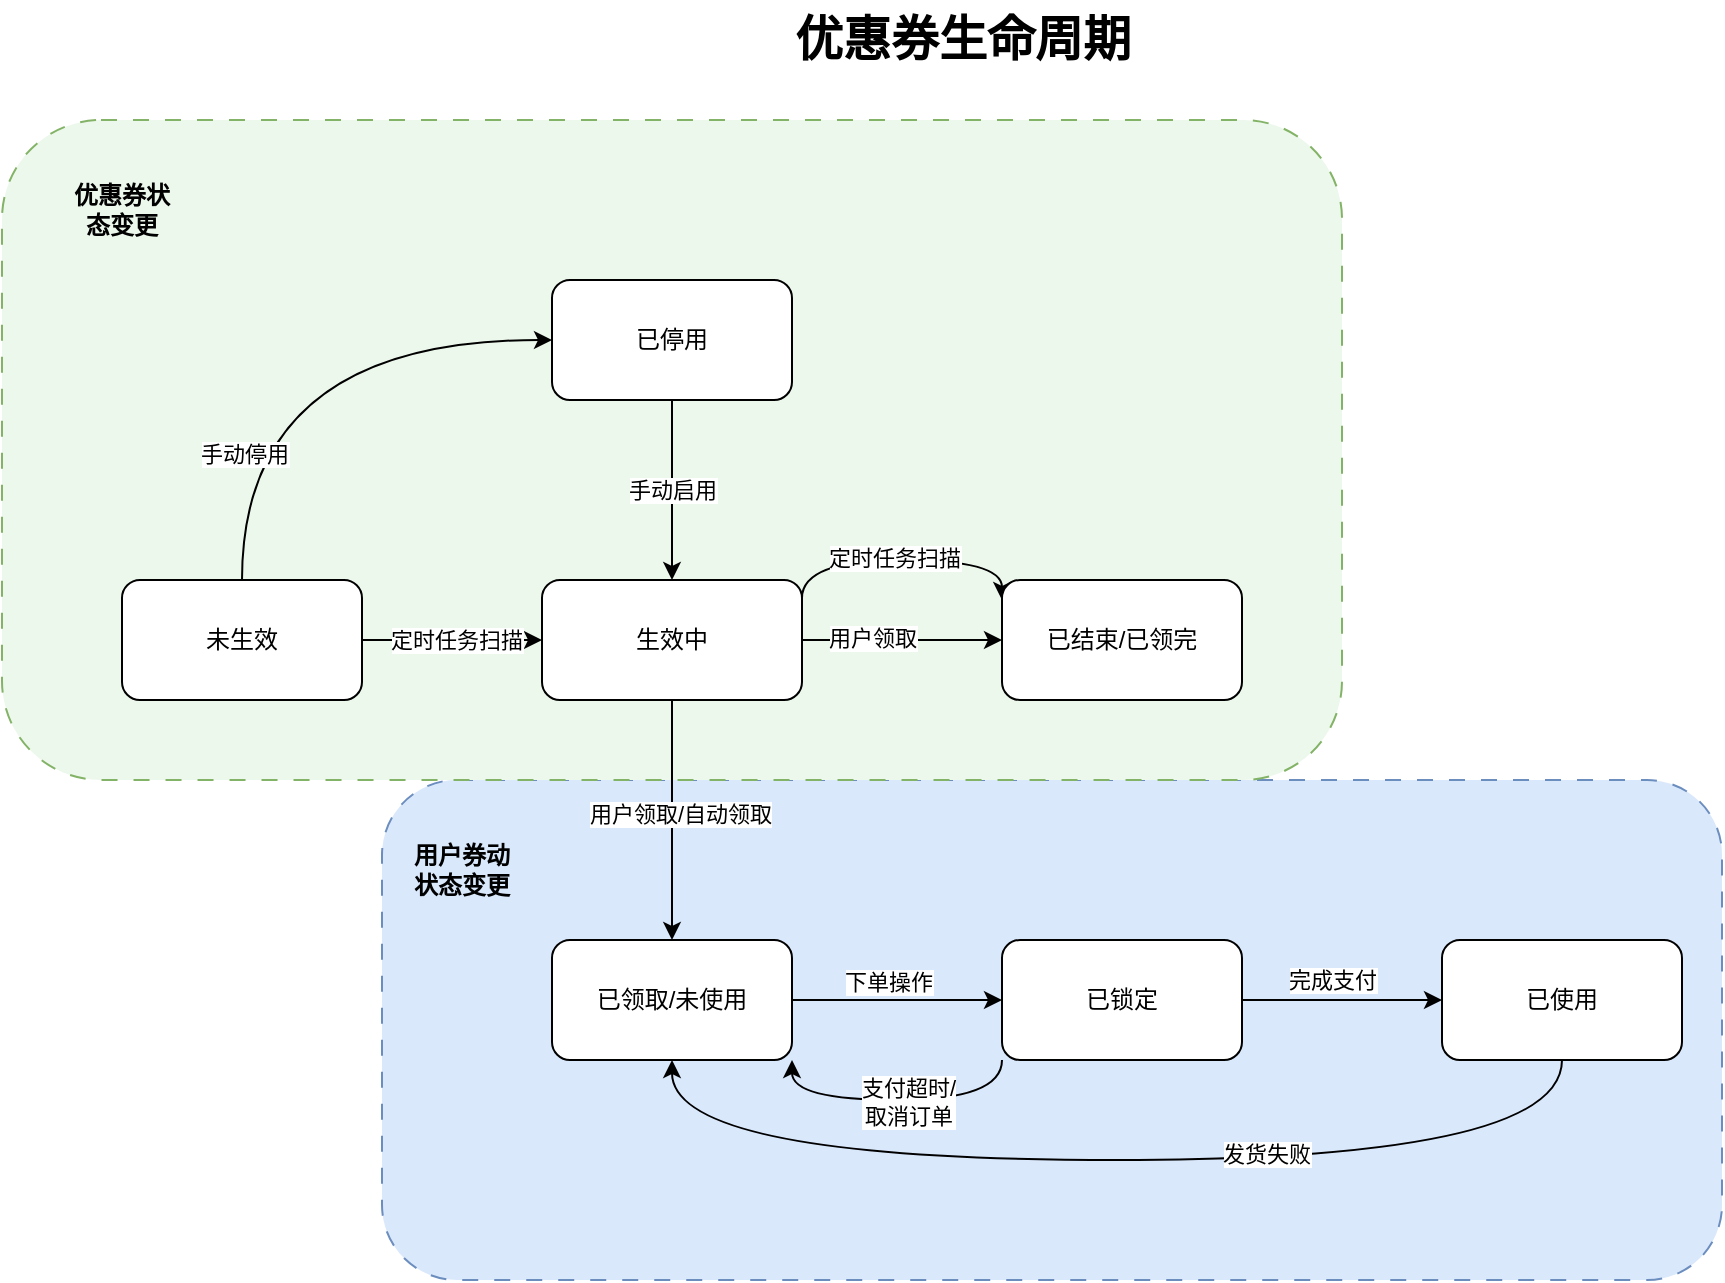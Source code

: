 <mxfile version="24.0.2" type="github">
  <diagram name="Page-1" id="74e2e168-ea6b-b213-b513-2b3c1d86103e">
    <mxGraphModel dx="1306" dy="750" grid="1" gridSize="10" guides="1" tooltips="1" connect="1" arrows="1" fold="1" page="1" pageScale="1" pageWidth="1100" pageHeight="850" background="none" math="0" shadow="0">
      <root>
        <mxCell id="0" />
        <mxCell id="1" parent="0" />
        <mxCell id="M-j9u1WrkIyOgK1kS638-41" value="" style="rounded=1;whiteSpace=wrap;html=1;fillColor=#dae8fc;strokeColor=#6c8ebf;dashed=1;dashPattern=8 8;movable=1;resizable=1;rotatable=1;deletable=1;editable=1;locked=0;connectable=1;" vertex="1" parent="1">
          <mxGeometry x="240" y="420" width="670" height="250" as="geometry" />
        </mxCell>
        <mxCell id="M-j9u1WrkIyOgK1kS638-17" value="" style="rounded=1;whiteSpace=wrap;html=1;fillColor=#edf8ec;strokeColor=#82b366;dashed=1;dashPattern=8 8;movable=0;resizable=0;rotatable=0;deletable=0;editable=0;locked=1;connectable=0;" vertex="1" parent="1">
          <mxGeometry x="50" y="90" width="670" height="330" as="geometry" />
        </mxCell>
        <mxCell id="M-j9u1WrkIyOgK1kS638-1" value="优惠券生命周期" style="text;strokeColor=none;fillColor=none;html=1;fontSize=24;fontStyle=1;verticalAlign=middle;align=center;" vertex="1" parent="1">
          <mxGeometry x="480" y="30" width="100" height="40" as="geometry" />
        </mxCell>
        <mxCell id="M-j9u1WrkIyOgK1kS638-25" style="edgeStyle=orthogonalEdgeStyle;rounded=0;orthogonalLoop=1;jettySize=auto;html=1;exitX=0.5;exitY=0;exitDx=0;exitDy=0;entryX=0;entryY=0.5;entryDx=0;entryDy=0;curved=1;" edge="1" parent="1" source="M-j9u1WrkIyOgK1kS638-7" target="M-j9u1WrkIyOgK1kS638-16">
          <mxGeometry relative="1" as="geometry" />
        </mxCell>
        <mxCell id="M-j9u1WrkIyOgK1kS638-26" value="手动停用" style="edgeLabel;html=1;align=center;verticalAlign=middle;resizable=0;points=[];" vertex="1" connectable="0" parent="M-j9u1WrkIyOgK1kS638-25">
          <mxGeometry x="-0.543" y="-1" relative="1" as="geometry">
            <mxPoint as="offset" />
          </mxGeometry>
        </mxCell>
        <mxCell id="M-j9u1WrkIyOgK1kS638-27" value="" style="edgeStyle=orthogonalEdgeStyle;rounded=0;orthogonalLoop=1;jettySize=auto;html=1;" edge="1" parent="1" source="M-j9u1WrkIyOgK1kS638-7" target="M-j9u1WrkIyOgK1kS638-8">
          <mxGeometry relative="1" as="geometry" />
        </mxCell>
        <mxCell id="M-j9u1WrkIyOgK1kS638-28" value="定时任务扫描" style="edgeLabel;html=1;align=center;verticalAlign=middle;resizable=0;points=[];" vertex="1" connectable="0" parent="M-j9u1WrkIyOgK1kS638-27">
          <mxGeometry x="0.04" relative="1" as="geometry">
            <mxPoint as="offset" />
          </mxGeometry>
        </mxCell>
        <mxCell id="M-j9u1WrkIyOgK1kS638-7" value="未生效" style="rounded=1;whiteSpace=wrap;html=1;" vertex="1" parent="1">
          <mxGeometry x="110" y="320" width="120" height="60" as="geometry" />
        </mxCell>
        <mxCell id="M-j9u1WrkIyOgK1kS638-29" value="" style="edgeStyle=orthogonalEdgeStyle;rounded=0;orthogonalLoop=1;jettySize=auto;html=1;" edge="1" parent="1" source="M-j9u1WrkIyOgK1kS638-8" target="M-j9u1WrkIyOgK1kS638-15">
          <mxGeometry relative="1" as="geometry" />
        </mxCell>
        <mxCell id="M-j9u1WrkIyOgK1kS638-30" value="用户领取" style="edgeLabel;html=1;align=center;verticalAlign=middle;resizable=0;points=[];" vertex="1" connectable="0" parent="M-j9u1WrkIyOgK1kS638-29">
          <mxGeometry x="-0.3" y="1" relative="1" as="geometry">
            <mxPoint as="offset" />
          </mxGeometry>
        </mxCell>
        <mxCell id="M-j9u1WrkIyOgK1kS638-32" style="edgeStyle=orthogonalEdgeStyle;rounded=0;orthogonalLoop=1;jettySize=auto;html=1;exitX=1;exitY=0.15;exitDx=0;exitDy=0;curved=1;exitPerimeter=0;" edge="1" parent="1" source="M-j9u1WrkIyOgK1kS638-8">
          <mxGeometry relative="1" as="geometry">
            <mxPoint x="550" y="330" as="targetPoint" />
            <Array as="points">
              <mxPoint x="450" y="310" />
              <mxPoint x="550" y="310" />
            </Array>
          </mxGeometry>
        </mxCell>
        <mxCell id="M-j9u1WrkIyOgK1kS638-33" value="定时任务扫描" style="edgeLabel;html=1;align=center;verticalAlign=middle;resizable=0;points=[];" vertex="1" connectable="0" parent="M-j9u1WrkIyOgK1kS638-32">
          <mxGeometry x="-0.067" y="1" relative="1" as="geometry">
            <mxPoint as="offset" />
          </mxGeometry>
        </mxCell>
        <mxCell id="M-j9u1WrkIyOgK1kS638-34" style="edgeStyle=orthogonalEdgeStyle;rounded=0;orthogonalLoop=1;jettySize=auto;html=1;entryX=0.5;entryY=0;entryDx=0;entryDy=0;" edge="1" parent="1" source="M-j9u1WrkIyOgK1kS638-8" target="M-j9u1WrkIyOgK1kS638-12">
          <mxGeometry relative="1" as="geometry" />
        </mxCell>
        <mxCell id="M-j9u1WrkIyOgK1kS638-35" value="用户领取/自动领取" style="edgeLabel;html=1;align=center;verticalAlign=middle;resizable=0;points=[];" vertex="1" connectable="0" parent="M-j9u1WrkIyOgK1kS638-34">
          <mxGeometry x="-0.05" y="4" relative="1" as="geometry">
            <mxPoint as="offset" />
          </mxGeometry>
        </mxCell>
        <mxCell id="M-j9u1WrkIyOgK1kS638-8" value="生效中" style="rounded=1;whiteSpace=wrap;html=1;movable=1;resizable=1;rotatable=1;deletable=1;editable=1;locked=0;connectable=1;" vertex="1" parent="1">
          <mxGeometry x="320" y="320" width="130" height="60" as="geometry" />
        </mxCell>
        <mxCell id="M-j9u1WrkIyOgK1kS638-36" value="" style="edgeStyle=orthogonalEdgeStyle;rounded=0;orthogonalLoop=1;jettySize=auto;html=1;" edge="1" parent="1" source="M-j9u1WrkIyOgK1kS638-12" target="M-j9u1WrkIyOgK1kS638-13">
          <mxGeometry relative="1" as="geometry" />
        </mxCell>
        <mxCell id="M-j9u1WrkIyOgK1kS638-37" value="下单操作" style="edgeLabel;html=1;align=center;verticalAlign=middle;resizable=0;points=[];" vertex="1" connectable="0" parent="M-j9u1WrkIyOgK1kS638-36">
          <mxGeometry x="-0.143" y="-4" relative="1" as="geometry">
            <mxPoint x="3" y="-13" as="offset" />
          </mxGeometry>
        </mxCell>
        <mxCell id="M-j9u1WrkIyOgK1kS638-12" value="已领取/未使用" style="rounded=1;whiteSpace=wrap;html=1;" vertex="1" parent="1">
          <mxGeometry x="325" y="500" width="120" height="60" as="geometry" />
        </mxCell>
        <mxCell id="M-j9u1WrkIyOgK1kS638-38" value="" style="edgeStyle=orthogonalEdgeStyle;rounded=0;orthogonalLoop=1;jettySize=auto;html=1;" edge="1" parent="1" source="M-j9u1WrkIyOgK1kS638-13" target="M-j9u1WrkIyOgK1kS638-14">
          <mxGeometry relative="1" as="geometry" />
        </mxCell>
        <mxCell id="M-j9u1WrkIyOgK1kS638-39" value="完成支付" style="edgeLabel;html=1;align=center;verticalAlign=middle;resizable=0;points=[];" vertex="1" connectable="0" parent="M-j9u1WrkIyOgK1kS638-38">
          <mxGeometry x="-0.26" y="3" relative="1" as="geometry">
            <mxPoint x="8" y="-7" as="offset" />
          </mxGeometry>
        </mxCell>
        <mxCell id="M-j9u1WrkIyOgK1kS638-13" value="已锁定" style="rounded=1;whiteSpace=wrap;html=1;" vertex="1" parent="1">
          <mxGeometry x="550" y="500" width="120" height="60" as="geometry" />
        </mxCell>
        <mxCell id="M-j9u1WrkIyOgK1kS638-49" style="edgeStyle=orthogonalEdgeStyle;rounded=0;orthogonalLoop=1;jettySize=auto;html=1;entryX=0.5;entryY=1;entryDx=0;entryDy=0;curved=1;" edge="1" parent="1" source="M-j9u1WrkIyOgK1kS638-14" target="M-j9u1WrkIyOgK1kS638-12">
          <mxGeometry relative="1" as="geometry">
            <Array as="points">
              <mxPoint x="830" y="610" />
              <mxPoint x="385" y="610" />
            </Array>
          </mxGeometry>
        </mxCell>
        <mxCell id="M-j9u1WrkIyOgK1kS638-50" value="发货失败" style="edgeLabel;html=1;align=center;verticalAlign=middle;resizable=0;points=[];" vertex="1" connectable="0" parent="M-j9u1WrkIyOgK1kS638-49">
          <mxGeometry x="-0.273" y="-3" relative="1" as="geometry">
            <mxPoint as="offset" />
          </mxGeometry>
        </mxCell>
        <mxCell id="M-j9u1WrkIyOgK1kS638-14" value="已使用" style="rounded=1;whiteSpace=wrap;html=1;" vertex="1" parent="1">
          <mxGeometry x="770" y="500" width="120" height="60" as="geometry" />
        </mxCell>
        <mxCell id="M-j9u1WrkIyOgK1kS638-15" value="已结束/已领完" style="rounded=1;whiteSpace=wrap;html=1;" vertex="1" parent="1">
          <mxGeometry x="550" y="320" width="120" height="60" as="geometry" />
        </mxCell>
        <mxCell id="M-j9u1WrkIyOgK1kS638-42" value="手动启用" style="edgeStyle=orthogonalEdgeStyle;rounded=0;orthogonalLoop=1;jettySize=auto;html=1;" edge="1" parent="1" source="M-j9u1WrkIyOgK1kS638-16" target="M-j9u1WrkIyOgK1kS638-8">
          <mxGeometry relative="1" as="geometry" />
        </mxCell>
        <mxCell id="M-j9u1WrkIyOgK1kS638-16" value="已停用" style="rounded=1;whiteSpace=wrap;html=1;" vertex="1" parent="1">
          <mxGeometry x="325" y="170" width="120" height="60" as="geometry" />
        </mxCell>
        <mxCell id="M-j9u1WrkIyOgK1kS638-20" value="优惠券&lt;span style=&quot;background-color: initial;&quot;&gt;状态变更&lt;/span&gt;" style="text;html=1;align=center;verticalAlign=middle;whiteSpace=wrap;rounded=0;fontStyle=1" vertex="1" parent="1">
          <mxGeometry x="80" y="120" width="60" height="30" as="geometry" />
        </mxCell>
        <mxCell id="M-j9u1WrkIyOgK1kS638-43" value="用户券动&lt;div&gt;&lt;span style=&quot;background-color: initial;&quot;&gt;状态变更&lt;/span&gt;&lt;br&gt;&lt;/div&gt;" style="text;html=1;align=center;verticalAlign=middle;whiteSpace=wrap;rounded=0;fontStyle=1" vertex="1" parent="1">
          <mxGeometry x="250" y="450" width="60" height="30" as="geometry" />
        </mxCell>
        <mxCell id="M-j9u1WrkIyOgK1kS638-45" style="edgeStyle=orthogonalEdgeStyle;rounded=0;orthogonalLoop=1;jettySize=auto;html=1;entryX=1;entryY=1;entryDx=0;entryDy=0;curved=1;exitX=0;exitY=1;exitDx=0;exitDy=0;" edge="1" parent="1" source="M-j9u1WrkIyOgK1kS638-13" target="M-j9u1WrkIyOgK1kS638-12">
          <mxGeometry relative="1" as="geometry">
            <mxPoint x="545" y="630" as="sourcePoint" />
            <mxPoint x="445" y="630" as="targetPoint" />
            <Array as="points" />
          </mxGeometry>
        </mxCell>
        <mxCell id="M-j9u1WrkIyOgK1kS638-46" value="支付超时/&lt;div&gt;取消订单&lt;/div&gt;" style="edgeLabel;html=1;align=center;verticalAlign=middle;resizable=0;points=[];" vertex="1" connectable="0" parent="M-j9u1WrkIyOgK1kS638-45">
          <mxGeometry x="-0.067" y="1" relative="1" as="geometry">
            <mxPoint as="offset" />
          </mxGeometry>
        </mxCell>
      </root>
    </mxGraphModel>
  </diagram>
</mxfile>
